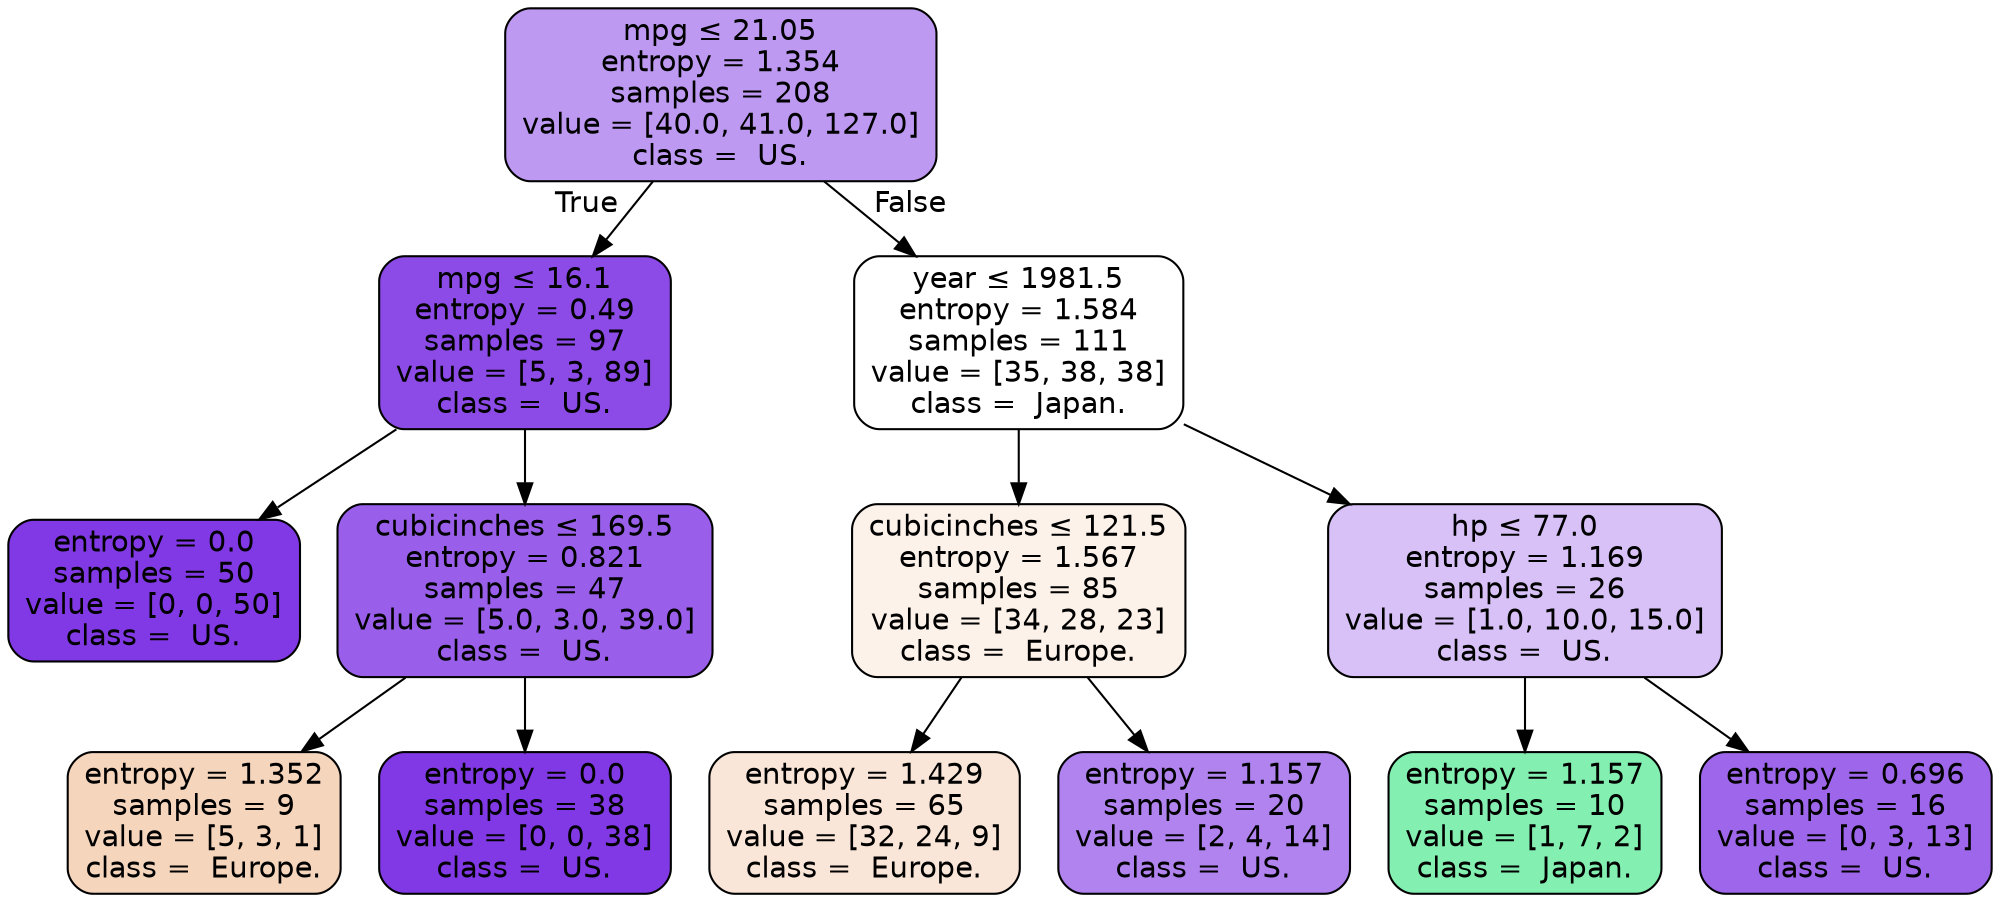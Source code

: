 digraph Tree {
node [shape=box, style="filled, rounded", color="black", fontname="helvetica"] ;
edge [fontname="helvetica"] ;
0 [label=<mpg &le; 21.05<br/>entropy = 1.354<br/>samples = 208<br/>value = [40.0, 41.0, 127.0]<br/>class =  US.>, fillcolor="#be99f2"] ;
1 [label=<mpg &le; 16.1<br/>entropy = 0.49<br/>samples = 97<br/>value = [5, 3, 89]<br/>class =  US.>, fillcolor="#8c4ae7"] ;
0 -> 1 [labeldistance=2.5, labelangle=45, headlabel="True"] ;
2 [label=<entropy = 0.0<br/>samples = 50<br/>value = [0, 0, 50]<br/>class =  US.>, fillcolor="#8139e5"] ;
1 -> 2 ;
3 [label=<cubicinches &le; 169.5<br/>entropy = 0.821<br/>samples = 47<br/>value = [5.0, 3.0, 39.0]<br/>class =  US.>, fillcolor="#995fea"] ;
1 -> 3 ;
4 [label=<entropy = 1.352<br/>samples = 9<br/>value = [5, 3, 1]<br/>class =  Europe.>, fillcolor="#f6d5bd"] ;
3 -> 4 ;
5 [label=<entropy = 0.0<br/>samples = 38<br/>value = [0, 0, 38]<br/>class =  US.>, fillcolor="#8139e5"] ;
3 -> 5 ;
6 [label=<year &le; 1981.5<br/>entropy = 1.584<br/>samples = 111<br/>value = [35, 38, 38]<br/>class =  Japan.>, fillcolor="#ffffff"] ;
0 -> 6 [labeldistance=2.5, labelangle=-45, headlabel="False"] ;
7 [label=<cubicinches &le; 121.5<br/>entropy = 1.567<br/>samples = 85<br/>value = [34, 28, 23]<br/>class =  Europe.>, fillcolor="#fcf2ea"] ;
6 -> 7 ;
8 [label=<entropy = 1.429<br/>samples = 65<br/>value = [32, 24, 9]<br/>class =  Europe.>, fillcolor="#fae6d8"] ;
7 -> 8 ;
9 [label=<entropy = 1.157<br/>samples = 20<br/>value = [2, 4, 14]<br/>class =  US.>, fillcolor="#b083ef"] ;
7 -> 9 ;
10 [label=<hp &le; 77.0<br/>entropy = 1.169<br/>samples = 26<br/>value = [1.0, 10.0, 15.0]<br/>class =  US.>, fillcolor="#d8c1f7"] ;
6 -> 10 ;
11 [label=<entropy = 1.157<br/>samples = 10<br/>value = [1, 7, 2]<br/>class =  Japan.>, fillcolor="#83efb0"] ;
10 -> 11 ;
12 [label=<entropy = 0.696<br/>samples = 16<br/>value = [0, 3, 13]<br/>class =  US.>, fillcolor="#9e67eb"] ;
10 -> 12 ;
}